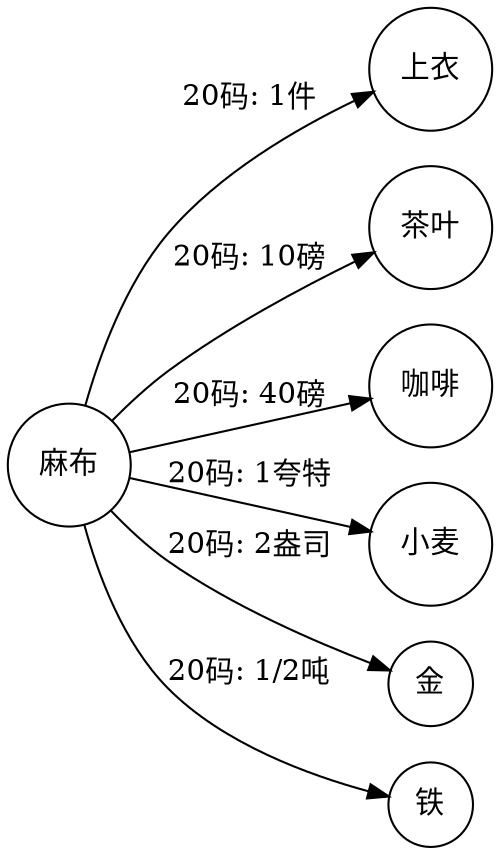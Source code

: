 digraph 价值形式理论 {
    rankdir=LR;
    node [shape=circle];
    "麻布" -> "上衣" [label="20码: 1件"];
    "麻布" -> "茶叶" [label="20码: 10磅"];
    "麻布" -> "咖啡" [label="20码: 40磅"];
    "麻布" -> "小麦" [label="20码: 1夸特"];
    "麻布" -> "金" [label="20码: 2盎司"];
    "麻布" -> "铁" [label="20码: 1/2吨"];
}
